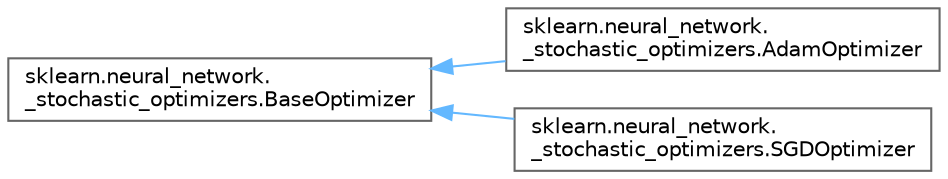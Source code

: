 digraph "Graphical Class Hierarchy"
{
 // LATEX_PDF_SIZE
  bgcolor="transparent";
  edge [fontname=Helvetica,fontsize=10,labelfontname=Helvetica,labelfontsize=10];
  node [fontname=Helvetica,fontsize=10,shape=box,height=0.2,width=0.4];
  rankdir="LR";
  Node0 [id="Node000000",label="sklearn.neural_network.\l_stochastic_optimizers.BaseOptimizer",height=0.2,width=0.4,color="grey40", fillcolor="white", style="filled",URL="$db/d63/classsklearn_1_1neural__network_1_1__stochastic__optimizers_1_1BaseOptimizer.html",tooltip=" "];
  Node0 -> Node1 [id="edge5585_Node000000_Node000001",dir="back",color="steelblue1",style="solid",tooltip=" "];
  Node1 [id="Node000001",label="sklearn.neural_network.\l_stochastic_optimizers.AdamOptimizer",height=0.2,width=0.4,color="grey40", fillcolor="white", style="filled",URL="$d1/d67/classsklearn_1_1neural__network_1_1__stochastic__optimizers_1_1AdamOptimizer.html",tooltip=" "];
  Node0 -> Node2 [id="edge5586_Node000000_Node000002",dir="back",color="steelblue1",style="solid",tooltip=" "];
  Node2 [id="Node000002",label="sklearn.neural_network.\l_stochastic_optimizers.SGDOptimizer",height=0.2,width=0.4,color="grey40", fillcolor="white", style="filled",URL="$de/d58/classsklearn_1_1neural__network_1_1__stochastic__optimizers_1_1SGDOptimizer.html",tooltip=" "];
}
